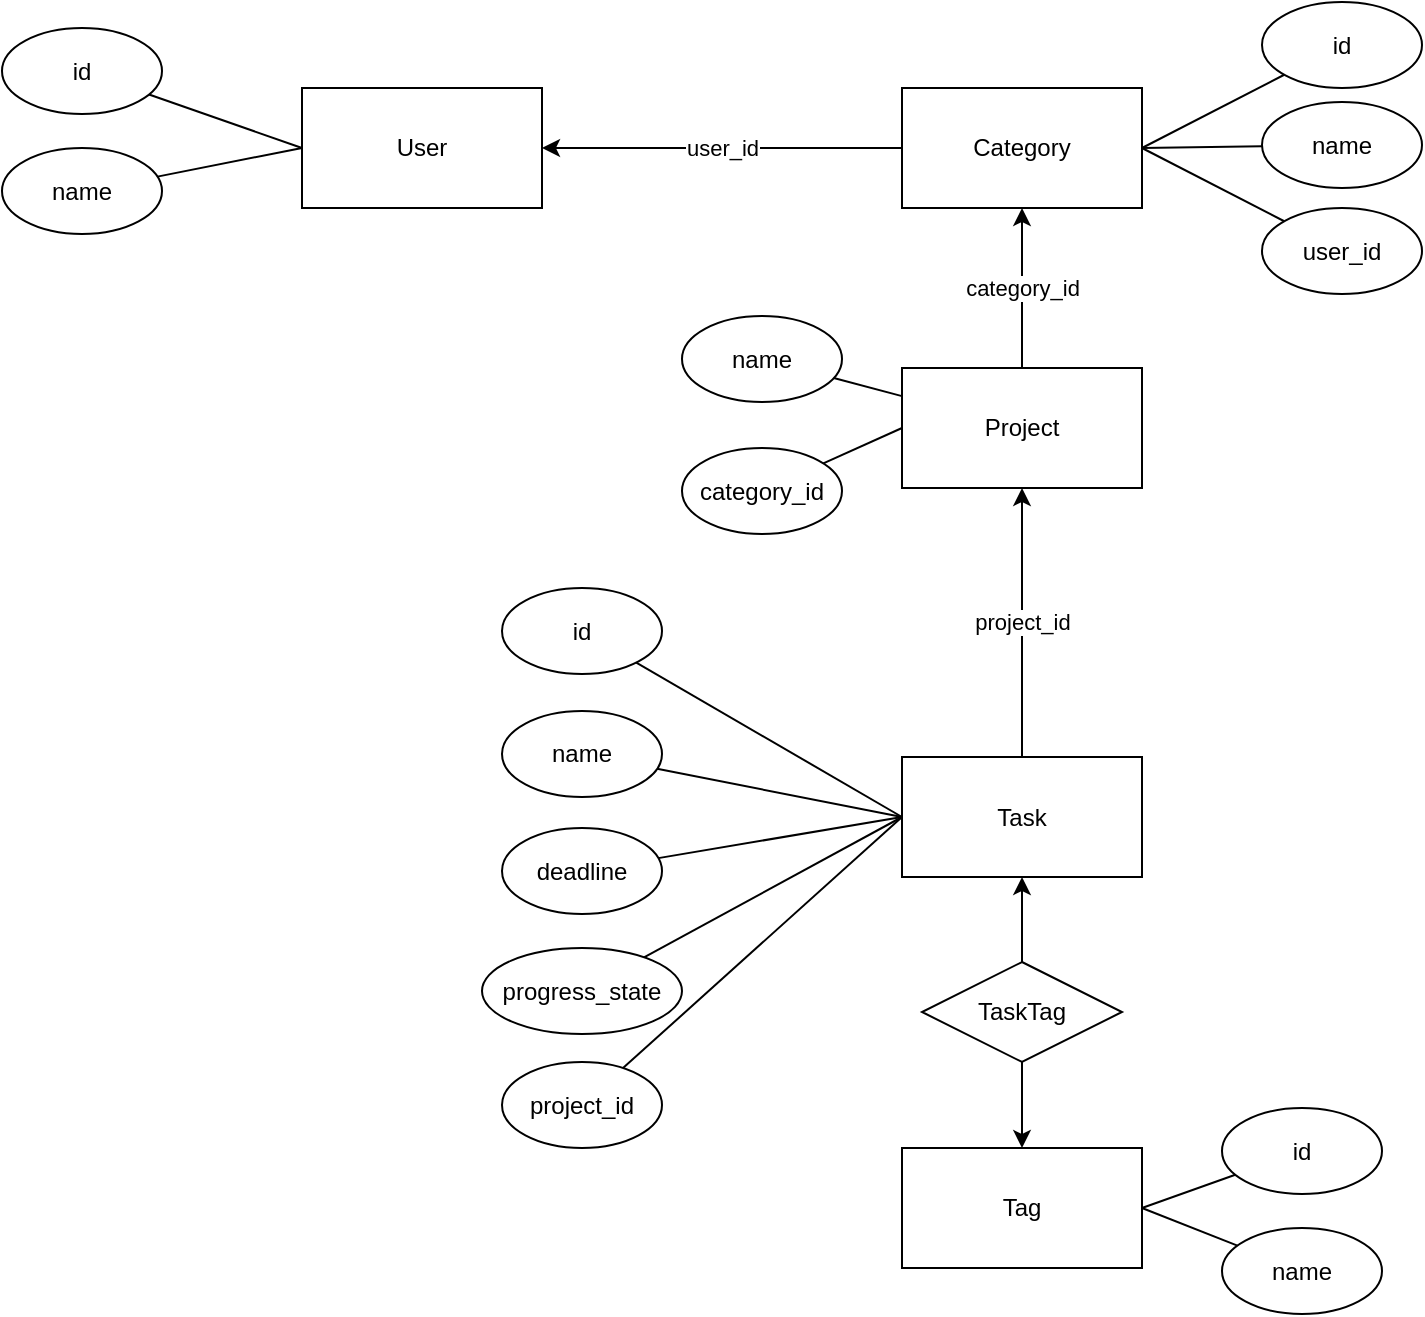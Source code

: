<mxfile version="24.6.3" type="github">
  <diagram id="R2lEEEUBdFMjLlhIrx00" name="Page-1">
    <mxGraphModel dx="1588" dy="916" grid="1" gridSize="10" guides="1" tooltips="1" connect="1" arrows="1" fold="1" page="1" pageScale="1" pageWidth="850" pageHeight="1100" math="0" shadow="0" extFonts="Permanent Marker^https://fonts.googleapis.com/css?family=Permanent+Marker">
      <root>
        <mxCell id="0" />
        <mxCell id="1" parent="0" />
        <mxCell id="rHO1OKRna96tWx6PbN_V-1" value="User" style="rounded=0;whiteSpace=wrap;html=1;" parent="1" vertex="1">
          <mxGeometry x="190" y="93" width="120" height="60" as="geometry" />
        </mxCell>
        <mxCell id="Ilnf4Wc3s-XxaQiajFxd-50" value="project_id" style="edgeStyle=orthogonalEdgeStyle;rounded=0;orthogonalLoop=1;jettySize=auto;html=1;entryX=0.5;entryY=1;entryDx=0;entryDy=0;" edge="1" parent="1" source="rHO1OKRna96tWx6PbN_V-2" target="rHO1OKRna96tWx6PbN_V-3">
          <mxGeometry relative="1" as="geometry" />
        </mxCell>
        <mxCell id="rHO1OKRna96tWx6PbN_V-2" value="Task" style="rounded=0;whiteSpace=wrap;html=1;" parent="1" vertex="1">
          <mxGeometry x="490" y="427.5" width="120" height="60" as="geometry" />
        </mxCell>
        <mxCell id="Ilnf4Wc3s-XxaQiajFxd-49" value="category_id" style="edgeStyle=orthogonalEdgeStyle;rounded=0;orthogonalLoop=1;jettySize=auto;html=1;entryX=0.5;entryY=1;entryDx=0;entryDy=0;" edge="1" parent="1" source="rHO1OKRna96tWx6PbN_V-3" target="rHO1OKRna96tWx6PbN_V-5">
          <mxGeometry relative="1" as="geometry" />
        </mxCell>
        <mxCell id="rHO1OKRna96tWx6PbN_V-3" value="Project" style="rounded=0;whiteSpace=wrap;html=1;" parent="1" vertex="1">
          <mxGeometry x="490" y="233" width="120" height="60" as="geometry" />
        </mxCell>
        <mxCell id="Ilnf4Wc3s-XxaQiajFxd-48" value="user_id" style="edgeStyle=orthogonalEdgeStyle;rounded=0;orthogonalLoop=1;jettySize=auto;html=1;" edge="1" parent="1" source="rHO1OKRna96tWx6PbN_V-5" target="rHO1OKRna96tWx6PbN_V-1">
          <mxGeometry relative="1" as="geometry" />
        </mxCell>
        <mxCell id="rHO1OKRna96tWx6PbN_V-5" value="Category" style="rounded=0;whiteSpace=wrap;html=1;" parent="1" vertex="1">
          <mxGeometry x="490" y="93" width="120" height="60" as="geometry" />
        </mxCell>
        <mxCell id="rHO1OKRna96tWx6PbN_V-6" value="Tag" style="rounded=0;whiteSpace=wrap;html=1;" parent="1" vertex="1">
          <mxGeometry x="490" y="623" width="120" height="60" as="geometry" />
        </mxCell>
        <mxCell id="Ilnf4Wc3s-XxaQiajFxd-9" style="rounded=0;orthogonalLoop=1;jettySize=auto;html=1;entryX=0;entryY=0.5;entryDx=0;entryDy=0;endArrow=none;endFill=0;" edge="1" parent="1" source="Ilnf4Wc3s-XxaQiajFxd-1" target="rHO1OKRna96tWx6PbN_V-1">
          <mxGeometry relative="1" as="geometry" />
        </mxCell>
        <mxCell id="Ilnf4Wc3s-XxaQiajFxd-1" value="id" style="ellipse;whiteSpace=wrap;html=1;" vertex="1" parent="1">
          <mxGeometry x="40" y="63" width="80" height="43" as="geometry" />
        </mxCell>
        <mxCell id="Ilnf4Wc3s-XxaQiajFxd-32" style="rounded=0;orthogonalLoop=1;jettySize=auto;html=1;entryX=0;entryY=0.5;entryDx=0;entryDy=0;endArrow=none;endFill=0;" edge="1" parent="1" source="Ilnf4Wc3s-XxaQiajFxd-14" target="rHO1OKRna96tWx6PbN_V-1">
          <mxGeometry relative="1" as="geometry" />
        </mxCell>
        <mxCell id="Ilnf4Wc3s-XxaQiajFxd-14" value="name" style="ellipse;whiteSpace=wrap;html=1;" vertex="1" parent="1">
          <mxGeometry x="40" y="123" width="80" height="43" as="geometry" />
        </mxCell>
        <mxCell id="Ilnf4Wc3s-XxaQiajFxd-36" style="rounded=0;orthogonalLoop=1;jettySize=auto;html=1;entryX=1;entryY=0.5;entryDx=0;entryDy=0;endArrow=none;endFill=0;" edge="1" parent="1" source="Ilnf4Wc3s-XxaQiajFxd-15" target="rHO1OKRna96tWx6PbN_V-5">
          <mxGeometry relative="1" as="geometry" />
        </mxCell>
        <mxCell id="Ilnf4Wc3s-XxaQiajFxd-15" value="user_id" style="ellipse;whiteSpace=wrap;html=1;" vertex="1" parent="1">
          <mxGeometry x="670" y="153" width="80" height="43" as="geometry" />
        </mxCell>
        <mxCell id="Ilnf4Wc3s-XxaQiajFxd-44" style="rounded=0;orthogonalLoop=1;jettySize=auto;html=1;entryX=0;entryY=0.5;entryDx=0;entryDy=0;endArrow=none;endFill=0;" edge="1" parent="1" source="Ilnf4Wc3s-XxaQiajFxd-16" target="rHO1OKRna96tWx6PbN_V-2">
          <mxGeometry relative="1" as="geometry" />
        </mxCell>
        <mxCell id="Ilnf4Wc3s-XxaQiajFxd-16" value="progress_state" style="ellipse;whiteSpace=wrap;html=1;" vertex="1" parent="1">
          <mxGeometry x="280" y="523" width="100" height="43" as="geometry" />
        </mxCell>
        <mxCell id="Ilnf4Wc3s-XxaQiajFxd-46" style="rounded=0;orthogonalLoop=1;jettySize=auto;html=1;entryX=1;entryY=0.5;entryDx=0;entryDy=0;endArrow=none;endFill=0;" edge="1" parent="1" source="Ilnf4Wc3s-XxaQiajFxd-17" target="rHO1OKRna96tWx6PbN_V-6">
          <mxGeometry relative="1" as="geometry" />
        </mxCell>
        <mxCell id="Ilnf4Wc3s-XxaQiajFxd-17" value="id" style="ellipse;whiteSpace=wrap;html=1;" vertex="1" parent="1">
          <mxGeometry x="650" y="603" width="80" height="43" as="geometry" />
        </mxCell>
        <mxCell id="Ilnf4Wc3s-XxaQiajFxd-45" style="rounded=0;orthogonalLoop=1;jettySize=auto;html=1;entryX=0;entryY=0.5;entryDx=0;entryDy=0;endArrow=none;endFill=0;" edge="1" parent="1" source="Ilnf4Wc3s-XxaQiajFxd-19" target="rHO1OKRna96tWx6PbN_V-2">
          <mxGeometry relative="1" as="geometry" />
        </mxCell>
        <mxCell id="Ilnf4Wc3s-XxaQiajFxd-19" value="project_id" style="ellipse;whiteSpace=wrap;html=1;" vertex="1" parent="1">
          <mxGeometry x="290" y="580" width="80" height="43" as="geometry" />
        </mxCell>
        <mxCell id="Ilnf4Wc3s-XxaQiajFxd-38" style="rounded=0;orthogonalLoop=1;jettySize=auto;html=1;entryX=0;entryY=0.5;entryDx=0;entryDy=0;endArrow=none;endFill=0;" edge="1" parent="1" source="Ilnf4Wc3s-XxaQiajFxd-20" target="rHO1OKRna96tWx6PbN_V-3">
          <mxGeometry relative="1" as="geometry" />
        </mxCell>
        <mxCell id="Ilnf4Wc3s-XxaQiajFxd-20" value="category_id" style="ellipse;whiteSpace=wrap;html=1;" vertex="1" parent="1">
          <mxGeometry x="380" y="273" width="80" height="43" as="geometry" />
        </mxCell>
        <mxCell id="Ilnf4Wc3s-XxaQiajFxd-43" style="rounded=0;orthogonalLoop=1;jettySize=auto;html=1;entryX=0;entryY=0.5;entryDx=0;entryDy=0;endArrow=none;endFill=0;" edge="1" parent="1" source="Ilnf4Wc3s-XxaQiajFxd-21" target="rHO1OKRna96tWx6PbN_V-2">
          <mxGeometry relative="1" as="geometry" />
        </mxCell>
        <mxCell id="Ilnf4Wc3s-XxaQiajFxd-21" value="deadline" style="ellipse;whiteSpace=wrap;html=1;" vertex="1" parent="1">
          <mxGeometry x="290" y="463" width="80" height="43" as="geometry" />
        </mxCell>
        <mxCell id="Ilnf4Wc3s-XxaQiajFxd-39" style="rounded=0;orthogonalLoop=1;jettySize=auto;html=1;entryX=0;entryY=0.5;entryDx=0;entryDy=0;endArrow=none;endFill=0;" edge="1" parent="1" source="Ilnf4Wc3s-XxaQiajFxd-22" target="rHO1OKRna96tWx6PbN_V-2">
          <mxGeometry relative="1" as="geometry" />
        </mxCell>
        <mxCell id="Ilnf4Wc3s-XxaQiajFxd-22" value="id" style="ellipse;whiteSpace=wrap;html=1;" vertex="1" parent="1">
          <mxGeometry x="290" y="343" width="80" height="43" as="geometry" />
        </mxCell>
        <mxCell id="Ilnf4Wc3s-XxaQiajFxd-33" style="rounded=0;orthogonalLoop=1;jettySize=auto;html=1;entryX=1;entryY=0.5;entryDx=0;entryDy=0;endArrow=none;endFill=0;" edge="1" parent="1" source="Ilnf4Wc3s-XxaQiajFxd-23" target="rHO1OKRna96tWx6PbN_V-5">
          <mxGeometry relative="1" as="geometry" />
        </mxCell>
        <mxCell id="Ilnf4Wc3s-XxaQiajFxd-23" value="id" style="ellipse;whiteSpace=wrap;html=1;" vertex="1" parent="1">
          <mxGeometry x="670" y="50" width="80" height="43" as="geometry" />
        </mxCell>
        <mxCell id="Ilnf4Wc3s-XxaQiajFxd-35" style="rounded=0;orthogonalLoop=1;jettySize=auto;html=1;entryX=1;entryY=0.5;entryDx=0;entryDy=0;endArrow=none;endFill=0;" edge="1" parent="1" source="Ilnf4Wc3s-XxaQiajFxd-24" target="rHO1OKRna96tWx6PbN_V-5">
          <mxGeometry relative="1" as="geometry" />
        </mxCell>
        <mxCell id="Ilnf4Wc3s-XxaQiajFxd-24" value="name" style="ellipse;whiteSpace=wrap;html=1;" vertex="1" parent="1">
          <mxGeometry x="670" y="100" width="80" height="43" as="geometry" />
        </mxCell>
        <mxCell id="Ilnf4Wc3s-XxaQiajFxd-37" style="rounded=0;orthogonalLoop=1;jettySize=auto;html=1;endArrow=none;endFill=0;" edge="1" parent="1" source="Ilnf4Wc3s-XxaQiajFxd-25" target="rHO1OKRna96tWx6PbN_V-3">
          <mxGeometry relative="1" as="geometry" />
        </mxCell>
        <mxCell id="Ilnf4Wc3s-XxaQiajFxd-25" value="name" style="ellipse;whiteSpace=wrap;html=1;" vertex="1" parent="1">
          <mxGeometry x="380" y="207" width="80" height="43" as="geometry" />
        </mxCell>
        <mxCell id="Ilnf4Wc3s-XxaQiajFxd-41" style="rounded=0;orthogonalLoop=1;jettySize=auto;html=1;entryX=0;entryY=0.5;entryDx=0;entryDy=0;endArrow=none;endFill=0;" edge="1" parent="1" source="Ilnf4Wc3s-XxaQiajFxd-26" target="rHO1OKRna96tWx6PbN_V-2">
          <mxGeometry relative="1" as="geometry" />
        </mxCell>
        <mxCell id="Ilnf4Wc3s-XxaQiajFxd-26" value="name" style="ellipse;whiteSpace=wrap;html=1;" vertex="1" parent="1">
          <mxGeometry x="290" y="404.5" width="80" height="43" as="geometry" />
        </mxCell>
        <mxCell id="Ilnf4Wc3s-XxaQiajFxd-47" style="rounded=0;orthogonalLoop=1;jettySize=auto;html=1;entryX=1;entryY=0.5;entryDx=0;entryDy=0;endArrow=none;endFill=0;" edge="1" parent="1" source="Ilnf4Wc3s-XxaQiajFxd-27" target="rHO1OKRna96tWx6PbN_V-6">
          <mxGeometry relative="1" as="geometry" />
        </mxCell>
        <mxCell id="Ilnf4Wc3s-XxaQiajFxd-27" value="name" style="ellipse;whiteSpace=wrap;html=1;" vertex="1" parent="1">
          <mxGeometry x="650" y="663" width="80" height="43" as="geometry" />
        </mxCell>
        <mxCell id="Ilnf4Wc3s-XxaQiajFxd-29" style="rounded=0;orthogonalLoop=1;jettySize=auto;html=1;entryX=0.5;entryY=1;entryDx=0;entryDy=0;" edge="1" parent="1" source="Ilnf4Wc3s-XxaQiajFxd-28" target="rHO1OKRna96tWx6PbN_V-2">
          <mxGeometry relative="1" as="geometry" />
        </mxCell>
        <mxCell id="Ilnf4Wc3s-XxaQiajFxd-30" style="rounded=0;orthogonalLoop=1;jettySize=auto;html=1;entryX=0.5;entryY=0;entryDx=0;entryDy=0;" edge="1" parent="1" source="Ilnf4Wc3s-XxaQiajFxd-28" target="rHO1OKRna96tWx6PbN_V-6">
          <mxGeometry relative="1" as="geometry" />
        </mxCell>
        <mxCell id="Ilnf4Wc3s-XxaQiajFxd-28" value="TaskTag" style="rhombus;whiteSpace=wrap;html=1;" vertex="1" parent="1">
          <mxGeometry x="500" y="530" width="100" height="50" as="geometry" />
        </mxCell>
        <mxCell id="Ilnf4Wc3s-XxaQiajFxd-34" style="edgeStyle=orthogonalEdgeStyle;rounded=0;orthogonalLoop=1;jettySize=auto;html=1;exitX=0.5;exitY=1;exitDx=0;exitDy=0;" edge="1" parent="1" source="Ilnf4Wc3s-XxaQiajFxd-23" target="Ilnf4Wc3s-XxaQiajFxd-23">
          <mxGeometry relative="1" as="geometry" />
        </mxCell>
      </root>
    </mxGraphModel>
  </diagram>
</mxfile>
